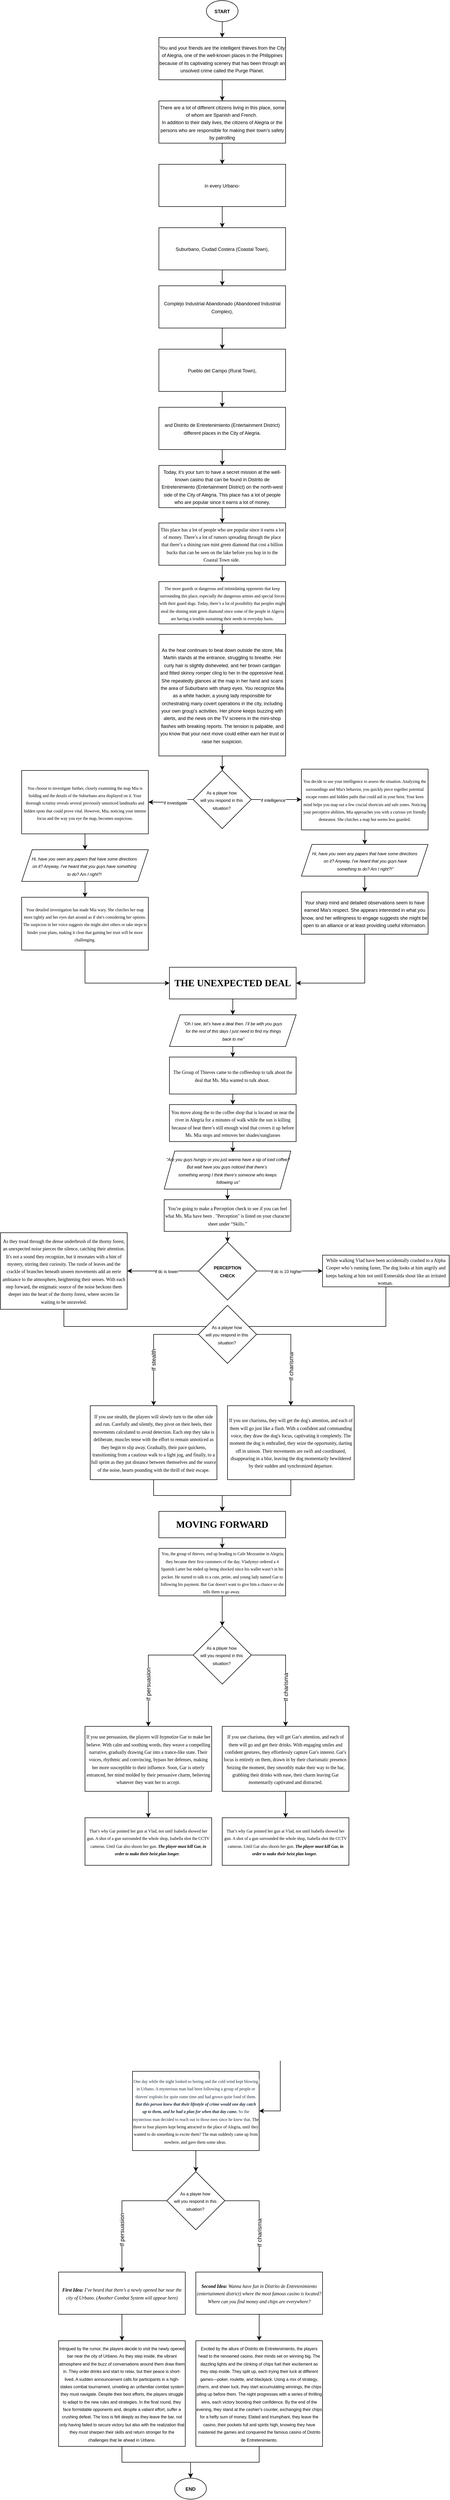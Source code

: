 <mxfile version="24.4.13" type="github">
  <diagram id="C5RBs43oDa-KdzZeNtuy" name="Page-1">
    <mxGraphModel dx="1835" dy="454" grid="1" gridSize="10" guides="1" tooltips="1" connect="1" arrows="1" fold="1" page="1" pageScale="1" pageWidth="827" pageHeight="1169" math="0" shadow="0">
      <root>
        <mxCell id="WIyWlLk6GJQsqaUBKTNV-0" />
        <mxCell id="WIyWlLk6GJQsqaUBKTNV-1" parent="WIyWlLk6GJQsqaUBKTNV-0" />
        <mxCell id="48kii7HsobEptYmwwad2-14" style="edgeStyle=orthogonalEdgeStyle;rounded=0;orthogonalLoop=1;jettySize=auto;html=1;" parent="WIyWlLk6GJQsqaUBKTNV-1" source="48kii7HsobEptYmwwad2-1" target="48kii7HsobEptYmwwad2-4" edge="1">
          <mxGeometry relative="1" as="geometry" />
        </mxCell>
        <mxCell id="48kii7HsobEptYmwwad2-1" value="&lt;span style=&quot;white-space-collapse: preserve;&quot;&gt;&lt;font style=&quot;font-size: 9px;&quot;&gt;You and your friends are the intelligent thieves from the City of Alegria, one of the well-known places in the Philippines because of its captivating scenery that has been through an unsolved crime called the Purge Planet.&lt;/font&gt;&lt;/span&gt;" style="rounded=0;whiteSpace=wrap;html=1;" parent="WIyWlLk6GJQsqaUBKTNV-1" vertex="1">
          <mxGeometry x="-110" y="170" width="240" height="80" as="geometry" />
        </mxCell>
        <mxCell id="48kii7HsobEptYmwwad2-22" style="edgeStyle=orthogonalEdgeStyle;rounded=0;orthogonalLoop=1;jettySize=auto;html=1;" parent="WIyWlLk6GJQsqaUBKTNV-1" source="48kii7HsobEptYmwwad2-2" target="48kii7HsobEptYmwwad2-1" edge="1">
          <mxGeometry relative="1" as="geometry">
            <mxPoint x="60" y="120" as="targetPoint" />
          </mxGeometry>
        </mxCell>
        <mxCell id="48kii7HsobEptYmwwad2-2" value="&lt;b&gt;&lt;font style=&quot;font-size: 9px;&quot;&gt;START&lt;/font&gt;&lt;/b&gt;" style="ellipse;whiteSpace=wrap;html=1;" parent="WIyWlLk6GJQsqaUBKTNV-1" vertex="1">
          <mxGeometry x="-20" y="100" width="60" height="40" as="geometry" />
        </mxCell>
        <mxCell id="48kii7HsobEptYmwwad2-15" style="edgeStyle=orthogonalEdgeStyle;rounded=0;orthogonalLoop=1;jettySize=auto;html=1;" parent="WIyWlLk6GJQsqaUBKTNV-1" source="48kii7HsobEptYmwwad2-4" target="48kii7HsobEptYmwwad2-5" edge="1">
          <mxGeometry relative="1" as="geometry" />
        </mxCell>
        <mxCell id="48kii7HsobEptYmwwad2-4" value="&lt;span&gt;&lt;/span&gt;&lt;span&gt;&lt;/span&gt;&lt;span style=&quot;white-space-collapse: preserve;&quot;&gt;&lt;font style=&quot;font-size: 9px;&quot;&gt;There are a lot of different citizens living in this place, some of whom are Spanish and French. &lt;br&gt;In addition to their daily lives, the citizens of Alegria or the persons who are responsible for making their town’s safety by patrolling&lt;/font&gt;&lt;/span&gt;" style="rounded=0;whiteSpace=wrap;html=1;" parent="WIyWlLk6GJQsqaUBKTNV-1" vertex="1">
          <mxGeometry x="-110" y="290" width="240" height="80" as="geometry" />
        </mxCell>
        <mxCell id="48kii7HsobEptYmwwad2-33" style="edgeStyle=orthogonalEdgeStyle;rounded=0;orthogonalLoop=1;jettySize=auto;html=1;" parent="WIyWlLk6GJQsqaUBKTNV-1" source="48kii7HsobEptYmwwad2-5" target="48kii7HsobEptYmwwad2-6" edge="1">
          <mxGeometry relative="1" as="geometry" />
        </mxCell>
        <mxCell id="48kii7HsobEptYmwwad2-5" value="&lt;span&gt;&lt;/span&gt;&lt;span&gt;&lt;/span&gt;&lt;span&gt;&lt;/span&gt;&lt;span style=&quot;white-space-collapse: preserve;&quot;&gt;&lt;font style=&quot;font-size: 9px;&quot;&gt;in every Urbano-&lt;/font&gt;&lt;/span&gt;" style="rounded=0;whiteSpace=wrap;html=1;" parent="WIyWlLk6GJQsqaUBKTNV-1" vertex="1">
          <mxGeometry x="-110" y="410" width="240" height="80" as="geometry" />
        </mxCell>
        <mxCell id="48kii7HsobEptYmwwad2-17" style="edgeStyle=orthogonalEdgeStyle;rounded=0;orthogonalLoop=1;jettySize=auto;html=1;" parent="WIyWlLk6GJQsqaUBKTNV-1" source="48kii7HsobEptYmwwad2-6" target="48kii7HsobEptYmwwad2-7" edge="1">
          <mxGeometry relative="1" as="geometry" />
        </mxCell>
        <mxCell id="48kii7HsobEptYmwwad2-6" value="&lt;span&gt;&lt;/span&gt;&lt;span&gt;&lt;/span&gt;&lt;span&gt;&lt;/span&gt;&lt;span style=&quot;white-space-collapse: preserve;&quot;&gt;&lt;font style=&quot;font-size: 9px;&quot;&gt;Suburbano, Ciudad Costera (Coastal Town),&lt;/font&gt;&lt;/span&gt;" style="rounded=0;whiteSpace=wrap;html=1;" parent="WIyWlLk6GJQsqaUBKTNV-1" vertex="1">
          <mxGeometry x="-110" y="530" width="240" height="80" as="geometry" />
        </mxCell>
        <mxCell id="48kii7HsobEptYmwwad2-18" style="edgeStyle=orthogonalEdgeStyle;rounded=0;orthogonalLoop=1;jettySize=auto;html=1;" parent="WIyWlLk6GJQsqaUBKTNV-1" source="48kii7HsobEptYmwwad2-7" target="48kii7HsobEptYmwwad2-8" edge="1">
          <mxGeometry relative="1" as="geometry" />
        </mxCell>
        <mxCell id="48kii7HsobEptYmwwad2-7" value="&lt;span&gt;&lt;/span&gt;&lt;span&gt;&lt;/span&gt;&lt;span&gt;&lt;/span&gt;&lt;span style=&quot;white-space-collapse: preserve;&quot;&gt;&lt;font style=&quot;font-size: 9px;&quot;&gt;Complejo Industrial Abandonado (Abandoned Industrial Complex),&lt;/font&gt;&lt;/span&gt;" style="rounded=0;whiteSpace=wrap;html=1;" parent="WIyWlLk6GJQsqaUBKTNV-1" vertex="1">
          <mxGeometry x="-110" y="640" width="240" height="80" as="geometry" />
        </mxCell>
        <mxCell id="48kii7HsobEptYmwwad2-19" style="edgeStyle=orthogonalEdgeStyle;rounded=0;orthogonalLoop=1;jettySize=auto;html=1;" parent="WIyWlLk6GJQsqaUBKTNV-1" source="48kii7HsobEptYmwwad2-8" target="48kii7HsobEptYmwwad2-9" edge="1">
          <mxGeometry relative="1" as="geometry" />
        </mxCell>
        <mxCell id="48kii7HsobEptYmwwad2-8" value="&lt;span&gt;&lt;/span&gt;&lt;span&gt;&lt;/span&gt;&lt;span&gt;&lt;/span&gt;&lt;span style=&quot;white-space-collapse: preserve;&quot;&gt;&lt;font style=&quot;font-size: 9px;&quot;&gt;Pueblo del Campo (Rural Town),&lt;/font&gt;&lt;/span&gt;" style="rounded=0;whiteSpace=wrap;html=1;" parent="WIyWlLk6GJQsqaUBKTNV-1" vertex="1">
          <mxGeometry x="-110" y="760" width="240" height="80" as="geometry" />
        </mxCell>
        <mxCell id="48kii7HsobEptYmwwad2-20" style="edgeStyle=orthogonalEdgeStyle;rounded=0;orthogonalLoop=1;jettySize=auto;html=1;" parent="WIyWlLk6GJQsqaUBKTNV-1" source="48kii7HsobEptYmwwad2-9" target="48kii7HsobEptYmwwad2-10" edge="1">
          <mxGeometry relative="1" as="geometry" />
        </mxCell>
        <mxCell id="48kii7HsobEptYmwwad2-9" value="&lt;span&gt;&lt;/span&gt;&lt;span&gt;&lt;/span&gt;&lt;span&gt;&lt;/span&gt;&lt;span style=&quot;white-space-collapse: preserve;&quot;&gt;&lt;font style=&quot;font-size: 9px;&quot;&gt;and Distrito de Entretenimiento (Entertainment District) different places in the City of Alegria.&lt;/font&gt;&lt;/span&gt;" style="rounded=0;whiteSpace=wrap;html=1;" parent="WIyWlLk6GJQsqaUBKTNV-1" vertex="1">
          <mxGeometry x="-110" y="870" width="240" height="80" as="geometry" />
        </mxCell>
        <mxCell id="48kii7HsobEptYmwwad2-24" style="edgeStyle=orthogonalEdgeStyle;rounded=0;orthogonalLoop=1;jettySize=auto;html=1;" parent="WIyWlLk6GJQsqaUBKTNV-1" source="48kii7HsobEptYmwwad2-10" target="48kii7HsobEptYmwwad2-23" edge="1">
          <mxGeometry relative="1" as="geometry" />
        </mxCell>
        <mxCell id="48kii7HsobEptYmwwad2-10" value="&lt;span&gt;&lt;/span&gt;&lt;span&gt;&lt;/span&gt;&lt;span&gt;&lt;/span&gt;&lt;span style=&quot;white-space-collapse: preserve;&quot;&gt;&lt;font style=&quot;font-size: 9px;&quot;&gt;Today, it’s your turn to have a secret mission at the well-known casino that can be found in Distrito de Entretenimiento (Entertainment District) on the north-west side of the City of Alegria. This place has a lot of people who are popular since it earns a lot of money.&lt;/font&gt;&lt;/span&gt;" style="rounded=0;whiteSpace=wrap;html=1;" parent="WIyWlLk6GJQsqaUBKTNV-1" vertex="1">
          <mxGeometry x="-110" y="980" width="240" height="80" as="geometry" />
        </mxCell>
        <mxCell id="48kii7HsobEptYmwwad2-34" style="edgeStyle=orthogonalEdgeStyle;rounded=0;orthogonalLoop=1;jettySize=auto;html=1;" parent="WIyWlLk6GJQsqaUBKTNV-1" source="48kii7HsobEptYmwwad2-23" target="48kii7HsobEptYmwwad2-25" edge="1">
          <mxGeometry relative="1" as="geometry" />
        </mxCell>
        <mxCell id="48kii7HsobEptYmwwad2-23" value="&lt;span&gt;&lt;/span&gt;&lt;span id=&quot;docs-internal-guid-4f8be528-7fff-176c-a7bf-f8670c133f67&quot;&gt;&lt;span style=&quot;font-family: &amp;quot;Times New Roman&amp;quot;, serif; background-color: transparent; font-variant-numeric: normal; font-variant-east-asian: normal; font-variant-alternates: normal; font-variant-position: normal; vertical-align: baseline; white-space-collapse: preserve;&quot;&gt;&lt;font style=&quot;font-size: 9px;&quot;&gt;This place has a lot of people who are popular since it earns a lot of money. There’s a lot of rumors spreading through the place that there’s a shining rare mint green diamond that cost a billion bucks that can be seen on the lake before you hop in to the Coastal Town side. &lt;/font&gt;&lt;/span&gt;&lt;/span&gt;" style="rounded=0;whiteSpace=wrap;html=1;" parent="WIyWlLk6GJQsqaUBKTNV-1" vertex="1">
          <mxGeometry x="-110" y="1089" width="240" height="80" as="geometry" />
        </mxCell>
        <mxCell id="48kii7HsobEptYmwwad2-53" style="edgeStyle=orthogonalEdgeStyle;rounded=0;orthogonalLoop=1;jettySize=auto;html=1;" parent="WIyWlLk6GJQsqaUBKTNV-1" source="48kii7HsobEptYmwwad2-25" target="48kii7HsobEptYmwwad2-52" edge="1">
          <mxGeometry relative="1" as="geometry" />
        </mxCell>
        <mxCell id="48kii7HsobEptYmwwad2-25" value="&lt;span&gt;&lt;/span&gt;&lt;span id=&quot;docs-internal-guid-4ef7a682-7fff-d99e-86c1-4532dfaaa815&quot;&gt;&lt;span style=&quot;font-family: &amp;quot;Times New Roman&amp;quot;, serif; background-color: transparent; font-variant-numeric: normal; font-variant-east-asian: normal; font-variant-alternates: normal; font-variant-position: normal; vertical-align: baseline; white-space-collapse: preserve;&quot;&gt;&lt;font style=&quot;font-size: 8px;&quot;&gt;The more guards or dangerous and intimidating opponents that keep surrounding this place, especially the dangerous armies and special forces with their guard dogs. Today, there’s a lot of possibility that peoples might steal the shining mint green diamond since some of the people in Algeria are having a trouble sustaining their needs in everyday basis.&lt;/font&gt;&lt;/span&gt;&lt;/span&gt;" style="rounded=0;whiteSpace=wrap;html=1;" parent="WIyWlLk6GJQsqaUBKTNV-1" vertex="1">
          <mxGeometry x="-110" y="1200" width="240" height="80" as="geometry" />
        </mxCell>
        <mxCell id="48kii7HsobEptYmwwad2-28" style="edgeStyle=orthogonalEdgeStyle;rounded=0;orthogonalLoop=1;jettySize=auto;html=1;entryX=0;entryY=0.5;entryDx=0;entryDy=0;" parent="WIyWlLk6GJQsqaUBKTNV-1" source="48kii7HsobEptYmwwad2-26" target="48kii7HsobEptYmwwad2-40" edge="1">
          <mxGeometry relative="1" as="geometry">
            <mxPoint x="145" y="1612.5" as="targetPoint" />
          </mxGeometry>
        </mxCell>
        <mxCell id="48kii7HsobEptYmwwad2-31" value="&lt;font style=&quot;font-size: 8px;&quot;&gt;if intelligence&lt;/font&gt;" style="edgeLabel;html=1;align=center;verticalAlign=middle;resizable=0;points=[];" parent="48kii7HsobEptYmwwad2-28" vertex="1" connectable="0">
          <mxGeometry x="-0.343" y="2" relative="1" as="geometry">
            <mxPoint x="10" y="2" as="offset" />
          </mxGeometry>
        </mxCell>
        <mxCell id="48kii7HsobEptYmwwad2-36" style="edgeStyle=orthogonalEdgeStyle;rounded=0;orthogonalLoop=1;jettySize=auto;html=1;entryX=1;entryY=0.5;entryDx=0;entryDy=0;" parent="WIyWlLk6GJQsqaUBKTNV-1" source="48kii7HsobEptYmwwad2-26" target="48kii7HsobEptYmwwad2-38" edge="1">
          <mxGeometry relative="1" as="geometry">
            <mxPoint x="-120" y="1612.5" as="targetPoint" />
          </mxGeometry>
        </mxCell>
        <mxCell id="48kii7HsobEptYmwwad2-37" value="&lt;font style=&quot;font-size: 8px;&quot;&gt;if investigate&lt;/font&gt;" style="edgeLabel;html=1;align=center;verticalAlign=middle;resizable=0;points=[];" parent="48kii7HsobEptYmwwad2-36" vertex="1" connectable="0">
          <mxGeometry x="0.44" y="1" relative="1" as="geometry">
            <mxPoint x="26" y="-1" as="offset" />
          </mxGeometry>
        </mxCell>
        <mxCell id="48kii7HsobEptYmwwad2-26" value="&lt;font style=&quot;font-size: 8px;&quot;&gt;As a player how&amp;nbsp;&lt;/font&gt;&lt;div&gt;&lt;font style=&quot;font-size: 8px;&quot;&gt;will you respond in this&amp;nbsp;&lt;/font&gt;&lt;div&gt;&lt;font style=&quot;font-size: 8px;&quot;&gt;situation?&amp;nbsp;&lt;/font&gt;&lt;/div&gt;&lt;/div&gt;" style="rhombus;whiteSpace=wrap;html=1;" parent="WIyWlLk6GJQsqaUBKTNV-1" vertex="1">
          <mxGeometry x="-45" y="1557.5" width="110" height="110" as="geometry" />
        </mxCell>
        <mxCell id="48kii7HsobEptYmwwad2-50" style="edgeStyle=orthogonalEdgeStyle;rounded=0;orthogonalLoop=1;jettySize=auto;html=1;" parent="WIyWlLk6GJQsqaUBKTNV-1" source="48kii7HsobEptYmwwad2-38" target="48kii7HsobEptYmwwad2-48" edge="1">
          <mxGeometry relative="1" as="geometry" />
        </mxCell>
        <mxCell id="48kii7HsobEptYmwwad2-38" value="&lt;span&gt;&lt;/span&gt;&lt;span id=&quot;docs-internal-guid-4ef7a682-7fff-d99e-86c1-4532dfaaa815&quot;&gt;&lt;span style=&quot;font-family: &amp;quot;Times New Roman&amp;quot;, serif; background-color: transparent; font-variant-numeric: normal; font-variant-east-asian: normal; font-variant-alternates: normal; font-variant-position: normal; vertical-align: baseline; white-space-collapse: preserve;&quot;&gt;&lt;font style=&quot;font-size: 8px;&quot;&gt;You choose to investigate further, closely examining the map Mia is holding and the details of the Suburbano area displayed on it. Your thorough scrutiny reveals several previously unnoticed landmarks and hidden spots that could prove vital. However, Mia, noticing your intense focus and the way you eye the map, becomes suspicious.&lt;/font&gt;&lt;/span&gt;&lt;/span&gt;" style="rounded=0;whiteSpace=wrap;html=1;" parent="WIyWlLk6GJQsqaUBKTNV-1" vertex="1">
          <mxGeometry x="-370" y="1557.5" width="240" height="120" as="geometry" />
        </mxCell>
        <mxCell id="48kii7HsobEptYmwwad2-41" style="edgeStyle=orthogonalEdgeStyle;rounded=0;orthogonalLoop=1;jettySize=auto;html=1;entryX=0.5;entryY=0;entryDx=0;entryDy=0;" parent="WIyWlLk6GJQsqaUBKTNV-1" source="48kii7HsobEptYmwwad2-40" target="48kii7HsobEptYmwwad2-43" edge="1">
          <mxGeometry relative="1" as="geometry">
            <mxPoint x="280.0" y="1697.5" as="targetPoint" />
          </mxGeometry>
        </mxCell>
        <mxCell id="48kii7HsobEptYmwwad2-40" value="&lt;span&gt;&lt;/span&gt;&lt;span id=&quot;docs-internal-guid-4ef7a682-7fff-d99e-86c1-4532dfaaa815&quot;&gt;&lt;span style=&quot;font-family: &amp;quot;Times New Roman&amp;quot;, serif; background-color: transparent; font-variant-numeric: normal; font-variant-east-asian: normal; font-variant-alternates: normal; font-variant-position: normal; vertical-align: baseline; white-space-collapse: preserve;&quot;&gt;&lt;font style=&quot;font-size: 8px;&quot;&gt;You decide to use your intelligence to assess the situation. Analyzing the surroundings and Mia&#39;s behavior, you quickly piece together potential escape routes and hidden paths that could aid in your heist. Your keen mind helps you map out a few crucial shortcuts and safe zones. Noticing your perceptive abilities, Mia approaches you with a curious yet friendly demeanor. She clutches a map but seems less guarded.&lt;/font&gt;&lt;/span&gt;&lt;/span&gt;" style="rounded=0;whiteSpace=wrap;html=1;" parent="WIyWlLk6GJQsqaUBKTNV-1" vertex="1">
          <mxGeometry x="160" y="1555" width="240" height="115" as="geometry" />
        </mxCell>
        <mxCell id="48kii7HsobEptYmwwad2-47" style="edgeStyle=orthogonalEdgeStyle;rounded=0;orthogonalLoop=1;jettySize=auto;html=1;entryX=0.5;entryY=0;entryDx=0;entryDy=0;" parent="WIyWlLk6GJQsqaUBKTNV-1" source="48kii7HsobEptYmwwad2-43" target="48kii7HsobEptYmwwad2-46" edge="1">
          <mxGeometry relative="1" as="geometry" />
        </mxCell>
        <mxCell id="48kii7HsobEptYmwwad2-43" value="&lt;font style=&quot;font-size: 8px;&quot;&gt;&lt;i&gt;Hi, have you seen any papers that have some directions&lt;/i&gt;&lt;/font&gt;&lt;div&gt;&lt;font style=&quot;font-size: 8px;&quot;&gt;&lt;i&gt;&amp;nbsp;on it? Anyway, I&#39;ve heard that you guys have&lt;/i&gt;&lt;/font&gt;&lt;/div&gt;&lt;div&gt;&lt;i&gt;&lt;font style=&quot;font-size: 8px;&quot;&gt;&amp;nbsp;something&amp;nbsp;&lt;/font&gt;&lt;span style=&quot;font-size: 8px; background-color: initial;&quot;&gt;to do? Am I right?!&quot;&lt;/span&gt;&lt;/i&gt;&lt;/div&gt;" style="shape=parallelogram;perimeter=parallelogramPerimeter;whiteSpace=wrap;html=1;fixedSize=1;" parent="WIyWlLk6GJQsqaUBKTNV-1" vertex="1">
          <mxGeometry x="160" y="1697.5" width="240" height="60" as="geometry" />
        </mxCell>
        <mxCell id="48kii7HsobEptYmwwad2-57" style="edgeStyle=orthogonalEdgeStyle;rounded=0;orthogonalLoop=1;jettySize=auto;html=1;entryX=1;entryY=0.5;entryDx=0;entryDy=0;" parent="WIyWlLk6GJQsqaUBKTNV-1" source="48kii7HsobEptYmwwad2-46" target="48kii7HsobEptYmwwad2-55" edge="1">
          <mxGeometry relative="1" as="geometry">
            <Array as="points">
              <mxPoint x="280" y="1960" />
            </Array>
          </mxGeometry>
        </mxCell>
        <mxCell id="48kii7HsobEptYmwwad2-46" value="&lt;span&gt;&lt;/span&gt;&lt;font style=&quot;font-size: 9px;&quot;&gt;Your sharp mind and detailed observations seem to have earned Mia&#39;s respect. She appears interested in what you know, and her willingness to engage suggests she might be open to an alliance or at least providing useful information.&lt;/font&gt;" style="rounded=0;whiteSpace=wrap;html=1;" parent="WIyWlLk6GJQsqaUBKTNV-1" vertex="1">
          <mxGeometry x="160" y="1787.5" width="240" height="80" as="geometry" />
        </mxCell>
        <mxCell id="48kii7HsobEptYmwwad2-51" style="edgeStyle=orthogonalEdgeStyle;rounded=0;orthogonalLoop=1;jettySize=auto;html=1;" parent="WIyWlLk6GJQsqaUBKTNV-1" source="48kii7HsobEptYmwwad2-48" target="48kii7HsobEptYmwwad2-49" edge="1">
          <mxGeometry relative="1" as="geometry" />
        </mxCell>
        <mxCell id="48kii7HsobEptYmwwad2-48" value="&lt;i&gt;&lt;font style=&quot;font-size: 8px;&quot;&gt;Hi, have you seen any papers that have some directions&amp;nbsp;&lt;/font&gt;&lt;/i&gt;&lt;div&gt;&lt;i&gt;&lt;font style=&quot;font-size: 8px;&quot;&gt;on it? Anyway, I&#39;ve heard that you guys have something&amp;nbsp;&lt;/font&gt;&lt;/i&gt;&lt;/div&gt;&lt;div&gt;&lt;i&gt;&lt;font style=&quot;font-size: 8px;&quot;&gt;to do? Am I right?!&amp;nbsp;&lt;/font&gt;&lt;/i&gt;&lt;/div&gt;" style="shape=parallelogram;perimeter=parallelogramPerimeter;whiteSpace=wrap;html=1;fixedSize=1;" parent="WIyWlLk6GJQsqaUBKTNV-1" vertex="1">
          <mxGeometry x="-370" y="1707.5" width="240" height="60" as="geometry" />
        </mxCell>
        <mxCell id="48kii7HsobEptYmwwad2-56" style="edgeStyle=orthogonalEdgeStyle;rounded=0;orthogonalLoop=1;jettySize=auto;html=1;entryX=0;entryY=0.5;entryDx=0;entryDy=0;" parent="WIyWlLk6GJQsqaUBKTNV-1" source="48kii7HsobEptYmwwad2-49" target="48kii7HsobEptYmwwad2-55" edge="1">
          <mxGeometry relative="1" as="geometry">
            <Array as="points">
              <mxPoint x="-250" y="1960" />
            </Array>
          </mxGeometry>
        </mxCell>
        <mxCell id="48kii7HsobEptYmwwad2-49" value="&lt;span&gt;&lt;/span&gt;&lt;span id=&quot;docs-internal-guid-4ef7a682-7fff-d99e-86c1-4532dfaaa815&quot;&gt;&lt;span style=&quot;font-family: &amp;quot;Times New Roman&amp;quot;, serif; background-color: transparent; font-variant-numeric: normal; font-variant-east-asian: normal; font-variant-alternates: normal; font-variant-position: normal; vertical-align: baseline; white-space-collapse: preserve;&quot;&gt;&lt;font style=&quot;font-size: 8px;&quot;&gt;Your detailed investigation has made Mia wary. She clutches her map more tightly and her eyes dart around as if she&#39;s considering her options. The suspicion in her voice suggests she might alert others or take steps to hinder your plans, making it clear that gaining her trust will be more challenging.&lt;/font&gt;&lt;/span&gt;&lt;/span&gt;" style="rounded=0;whiteSpace=wrap;html=1;" parent="WIyWlLk6GJQsqaUBKTNV-1" vertex="1">
          <mxGeometry x="-370" y="1797.5" width="240" height="100" as="geometry" />
        </mxCell>
        <mxCell id="48kii7HsobEptYmwwad2-54" style="edgeStyle=orthogonalEdgeStyle;rounded=0;orthogonalLoop=1;jettySize=auto;html=1;" parent="WIyWlLk6GJQsqaUBKTNV-1" source="48kii7HsobEptYmwwad2-52" target="48kii7HsobEptYmwwad2-26" edge="1">
          <mxGeometry relative="1" as="geometry" />
        </mxCell>
        <mxCell id="48kii7HsobEptYmwwad2-52" value="&lt;span&gt;&lt;/span&gt;&lt;font style=&quot;font-size: 9px;&quot;&gt;As the heat continues to beat down outside the store, Mia Martin stands at the entrance, struggling to breathe. Her curly hair is slightly disheveled, and her brown cardigan and fitted skinny romper cling to her in the oppressive heat. She repeatedly glances at the map in her hand and scans the area of Suburbano with sharp eyes. You recognize Mia as a white hacker, a young lady responsible for orchestrating many covert operations in the city, including your own group&#39;s activities. Her phone keeps buzzing with alerts, and the news on the TV screens in the mini-shop flashes with breaking reports. The tension is palpable, and you know that your next move could either earn her trust or raise her suspicion.&lt;/font&gt;" style="rounded=0;whiteSpace=wrap;html=1;" parent="WIyWlLk6GJQsqaUBKTNV-1" vertex="1">
          <mxGeometry x="-110" y="1300" width="240" height="230" as="geometry" />
        </mxCell>
        <mxCell id="48kii7HsobEptYmwwad2-61" style="edgeStyle=orthogonalEdgeStyle;rounded=0;orthogonalLoop=1;jettySize=auto;html=1;" parent="WIyWlLk6GJQsqaUBKTNV-1" source="48kii7HsobEptYmwwad2-55" target="48kii7HsobEptYmwwad2-60" edge="1">
          <mxGeometry relative="1" as="geometry" />
        </mxCell>
        <mxCell id="48kii7HsobEptYmwwad2-55" value="&lt;span&gt;&lt;/span&gt;&lt;span id=&quot;docs-internal-guid-4ef7a682-7fff-d99e-86c1-4532dfaaa815&quot;&gt;&lt;span style=&quot;font-family: &amp;quot;Times New Roman&amp;quot;, serif; background-color: transparent; font-variant-numeric: normal; font-variant-east-asian: normal; font-variant-alternates: normal; font-variant-position: normal; vertical-align: baseline; white-space-collapse: preserve;&quot;&gt;&lt;font style=&quot;font-size: 18px;&quot;&gt;&lt;b&gt;THE UNEXPECTED DEAL&lt;/b&gt;&lt;/font&gt;&lt;/span&gt;&lt;/span&gt;" style="rounded=0;whiteSpace=wrap;html=1;" parent="WIyWlLk6GJQsqaUBKTNV-1" vertex="1">
          <mxGeometry x="-90" y="1930" width="240" height="60" as="geometry" />
        </mxCell>
        <mxCell id="vWk4RYzjq7Nbljxg8Uhb-0" style="edgeStyle=orthogonalEdgeStyle;rounded=0;orthogonalLoop=1;jettySize=auto;html=1;" parent="WIyWlLk6GJQsqaUBKTNV-1" source="48kii7HsobEptYmwwad2-60" target="48kii7HsobEptYmwwad2-62" edge="1">
          <mxGeometry relative="1" as="geometry" />
        </mxCell>
        <mxCell id="48kii7HsobEptYmwwad2-60" value="&lt;span style=&quot;font-size: 8px;&quot;&gt;&lt;i&gt;“Oh I see, let’s have a deal then. I’ll be with you guys&lt;/i&gt;&lt;/span&gt;&lt;div&gt;&lt;span style=&quot;font-size: 8px;&quot;&gt;&lt;i&gt;&amp;nbsp;for the rest of this days I just need to find my things&lt;/i&gt;&lt;/span&gt;&lt;/div&gt;&lt;div&gt;&lt;span style=&quot;font-size: 8px;&quot;&gt;&lt;i&gt;&amp;nbsp;back to me”&lt;/i&gt;&lt;/span&gt;&lt;br&gt;&lt;/div&gt;" style="shape=parallelogram;perimeter=parallelogramPerimeter;whiteSpace=wrap;html=1;fixedSize=1;" parent="WIyWlLk6GJQsqaUBKTNV-1" vertex="1">
          <mxGeometry x="-90" y="2020" width="240" height="60" as="geometry" />
        </mxCell>
        <mxCell id="vWk4RYzjq7Nbljxg8Uhb-1" style="edgeStyle=orthogonalEdgeStyle;rounded=0;orthogonalLoop=1;jettySize=auto;html=1;" parent="WIyWlLk6GJQsqaUBKTNV-1" source="48kii7HsobEptYmwwad2-62" target="48kii7HsobEptYmwwad2-63" edge="1">
          <mxGeometry relative="1" as="geometry" />
        </mxCell>
        <mxCell id="48kii7HsobEptYmwwad2-62" value="&lt;span&gt;&lt;/span&gt;&lt;span id=&quot;docs-internal-guid-9dbe816c-7fff-2175-aaa6-e446ceecff5d&quot;&gt;&lt;span style=&quot;font-family: &amp;quot;Times New Roman&amp;quot;, serif; background-color: transparent; font-variant-numeric: normal; font-variant-east-asian: normal; font-variant-alternates: normal; font-variant-position: normal; vertical-align: baseline; white-space-collapse: preserve;&quot;&gt;&lt;font style=&quot;font-size: 9px;&quot;&gt;The Group of Thieves came to the coffeeshop to talk about the deal that Ms. Mia wanted to talk about. &lt;/font&gt;&lt;/span&gt;&lt;/span&gt;" style="rounded=0;whiteSpace=wrap;html=1;" parent="WIyWlLk6GJQsqaUBKTNV-1" vertex="1">
          <mxGeometry x="-90" y="2100" width="240" height="70" as="geometry" />
        </mxCell>
        <mxCell id="48kii7HsobEptYmwwad2-63" value="&lt;span&gt;&lt;/span&gt;&lt;span id=&quot;docs-internal-guid-9dbe816c-7fff-2175-aaa6-e446ceecff5d&quot;&gt;&lt;span style=&quot;font-family: &amp;quot;Times New Roman&amp;quot;, serif; background-color: transparent; font-variant-numeric: normal; font-variant-east-asian: normal; font-variant-alternates: normal; font-variant-position: normal; vertical-align: baseline; white-space-collapse: preserve;&quot;&gt;&lt;font style=&quot;font-size: 9px;&quot;&gt;You move along the to the coffee shop that is located on near the river in Alegria for a minutes of walk while the sun is killing because of heat there’s still enough wind that covers it up before Ms. Mia stops and removes her shades/sunglasses&lt;/font&gt;&lt;/span&gt;&lt;/span&gt;" style="rounded=0;whiteSpace=wrap;html=1;" parent="WIyWlLk6GJQsqaUBKTNV-1" vertex="1">
          <mxGeometry x="-90" y="2190" width="240" height="70" as="geometry" />
        </mxCell>
        <mxCell id="vWk4RYzjq7Nbljxg8Uhb-5" style="edgeStyle=orthogonalEdgeStyle;rounded=0;orthogonalLoop=1;jettySize=auto;html=1;entryX=0.5;entryY=0;entryDx=0;entryDy=0;" parent="WIyWlLk6GJQsqaUBKTNV-1" source="48kii7HsobEptYmwwad2-64" target="48kii7HsobEptYmwwad2-65" edge="1">
          <mxGeometry relative="1" as="geometry" />
        </mxCell>
        <mxCell id="48kii7HsobEptYmwwad2-64" value="&lt;div&gt;&lt;span style=&quot;font-size: 8px;&quot;&gt;&lt;i&gt;&amp;nbsp;“Are you guys hungry or you just wanna have a sip of iced coffee? But wait have you guys noticed that there’s&amp;nbsp;&lt;/i&gt;&lt;/span&gt;&lt;/div&gt;&lt;div&gt;&lt;span style=&quot;font-size: 8px;&quot;&gt;&lt;i&gt;something wrong I think there’s someone who keeps&lt;/i&gt;&lt;/span&gt;&lt;/div&gt;&lt;div&gt;&lt;span style=&quot;font-size: 8px;&quot;&gt;&lt;i&gt;&amp;nbsp;following us”&lt;/i&gt;&lt;/span&gt;&lt;br&gt;&lt;/div&gt;" style="shape=parallelogram;perimeter=parallelogramPerimeter;whiteSpace=wrap;html=1;fixedSize=1;" parent="WIyWlLk6GJQsqaUBKTNV-1" vertex="1">
          <mxGeometry x="-100" y="2278" width="240" height="72" as="geometry" />
        </mxCell>
        <mxCell id="jJsiZ15fsqgFTS8ckJMx-0" style="edgeStyle=orthogonalEdgeStyle;rounded=0;orthogonalLoop=1;jettySize=auto;html=1;" parent="WIyWlLk6GJQsqaUBKTNV-1" source="48kii7HsobEptYmwwad2-65" target="vWk4RYzjq7Nbljxg8Uhb-8" edge="1">
          <mxGeometry relative="1" as="geometry" />
        </mxCell>
        <mxCell id="48kii7HsobEptYmwwad2-65" value="&lt;span&gt;&lt;/span&gt;&lt;span id=&quot;docs-internal-guid-9dbe816c-7fff-2175-aaa6-e446ceecff5d&quot;&gt;&lt;span style=&quot;font-family: &amp;quot;Times New Roman&amp;quot;, serif; background-color: transparent; font-variant-numeric: normal; font-variant-east-asian: normal; font-variant-alternates: normal; font-variant-position: normal; vertical-align: baseline; white-space-collapse: preserve;&quot;&gt;&lt;font style=&quot;font-size: 9px;&quot;&gt;You’re going to make a Perception check to see if you can feel what Ms. Mia have been . &quot;Perception&quot; is listed on your character sheet under “Skills.”&lt;/font&gt;&lt;/span&gt;&lt;/span&gt;" style="rounded=0;whiteSpace=wrap;html=1;" parent="WIyWlLk6GJQsqaUBKTNV-1" vertex="1">
          <mxGeometry x="-100" y="2370" width="240" height="60" as="geometry" />
        </mxCell>
        <mxCell id="vWk4RYzjq7Nbljxg8Uhb-4" style="edgeStyle=orthogonalEdgeStyle;rounded=0;orthogonalLoop=1;jettySize=auto;html=1;entryX=0.542;entryY=0.022;entryDx=0;entryDy=0;entryPerimeter=0;" parent="WIyWlLk6GJQsqaUBKTNV-1" source="48kii7HsobEptYmwwad2-63" target="48kii7HsobEptYmwwad2-64" edge="1">
          <mxGeometry relative="1" as="geometry" />
        </mxCell>
        <mxCell id="ghF-6BT86m63EPEGOQ4o-1" style="edgeStyle=orthogonalEdgeStyle;rounded=0;orthogonalLoop=1;jettySize=auto;html=1;entryX=0;entryY=0.5;entryDx=0;entryDy=0;" parent="WIyWlLk6GJQsqaUBKTNV-1" source="vWk4RYzjq7Nbljxg8Uhb-8" target="ghF-6BT86m63EPEGOQ4o-6" edge="1">
          <mxGeometry relative="1" as="geometry">
            <mxPoint x="160" y="2505" as="targetPoint" />
          </mxGeometry>
        </mxCell>
        <mxCell id="ghF-6BT86m63EPEGOQ4o-2" value="&lt;font style=&quot;font-size: 8px;&quot;&gt;if dc is 10 higher&lt;/font&gt;" style="edgeLabel;html=1;align=center;verticalAlign=middle;resizable=0;points=[];" parent="ghF-6BT86m63EPEGOQ4o-1" vertex="1" connectable="0">
          <mxGeometry x="-0.578" y="-1" relative="1" as="geometry">
            <mxPoint x="29" y="-1" as="offset" />
          </mxGeometry>
        </mxCell>
        <mxCell id="ghF-6BT86m63EPEGOQ4o-3" style="edgeStyle=orthogonalEdgeStyle;rounded=0;orthogonalLoop=1;jettySize=auto;html=1;" parent="WIyWlLk6GJQsqaUBKTNV-1" source="vWk4RYzjq7Nbljxg8Uhb-8" target="ghF-6BT86m63EPEGOQ4o-5" edge="1">
          <mxGeometry relative="1" as="geometry">
            <mxPoint x="-110" y="2505" as="targetPoint" />
          </mxGeometry>
        </mxCell>
        <mxCell id="ghF-6BT86m63EPEGOQ4o-4" value="&lt;font style=&quot;font-size: 8px;&quot;&gt;if dc is lower&lt;/font&gt;" style="edgeLabel;html=1;align=center;verticalAlign=middle;resizable=0;points=[];" parent="ghF-6BT86m63EPEGOQ4o-3" vertex="1" connectable="0">
          <mxGeometry x="-0.09" relative="1" as="geometry">
            <mxPoint as="offset" />
          </mxGeometry>
        </mxCell>
        <mxCell id="vWk4RYzjq7Nbljxg8Uhb-8" value="&lt;span style=&quot;font-size: 8px;&quot;&gt;&lt;b&gt;PERCEPTION&lt;br&gt;CHECK&lt;/b&gt;&lt;/span&gt;" style="rhombus;whiteSpace=wrap;html=1;" parent="WIyWlLk6GJQsqaUBKTNV-1" vertex="1">
          <mxGeometry x="-35" y="2450" width="110" height="110" as="geometry" />
        </mxCell>
        <mxCell id="ghF-6BT86m63EPEGOQ4o-8" style="edgeStyle=orthogonalEdgeStyle;rounded=0;orthogonalLoop=1;jettySize=auto;html=1;" parent="WIyWlLk6GJQsqaUBKTNV-1" source="ghF-6BT86m63EPEGOQ4o-5" edge="1">
          <mxGeometry relative="1" as="geometry">
            <mxPoint y="2620" as="targetPoint" />
            <Array as="points">
              <mxPoint x="-290" y="2610" />
              <mxPoint x="1" y="2610" />
            </Array>
          </mxGeometry>
        </mxCell>
        <mxCell id="ghF-6BT86m63EPEGOQ4o-5" value="&lt;span&gt;&lt;/span&gt;&lt;span id=&quot;docs-internal-guid-9dbe816c-7fff-2175-aaa6-e446ceecff5d&quot;&gt;&lt;span style=&quot;font-family: &amp;quot;Times New Roman&amp;quot;, serif; background-color: transparent; font-variant-numeric: normal; font-variant-east-asian: normal; font-variant-alternates: normal; font-variant-position: normal; vertical-align: baseline; white-space-collapse: preserve;&quot;&gt;&lt;font style=&quot;font-size: 9px;&quot;&gt;As they tread through the dense underbrush of the thorny forest, an unexpected noise pierces the silence, catching their attention. It&#39;s not a sound they recognize, but it resonates with a hint of mystery, stirring their curiosity. The rustle of leaves and the crackle of branches beneath unseen movements add an eerie ambiance to the atmosphere, heightening their senses. With each step forward, the enigmatic source of the noise beckons them deeper into the heart of the thorny forest, where secrets lie waiting to be unraveled.&lt;/font&gt;&lt;/span&gt;&lt;/span&gt;" style="rounded=0;whiteSpace=wrap;html=1;" parent="WIyWlLk6GJQsqaUBKTNV-1" vertex="1">
          <mxGeometry x="-410" y="2432.5" width="240" height="145" as="geometry" />
        </mxCell>
        <mxCell id="ghF-6BT86m63EPEGOQ4o-10" style="edgeStyle=orthogonalEdgeStyle;rounded=0;orthogonalLoop=1;jettySize=auto;html=1;" parent="WIyWlLk6GJQsqaUBKTNV-1" source="ghF-6BT86m63EPEGOQ4o-6" edge="1">
          <mxGeometry relative="1" as="geometry">
            <mxPoint y="2610" as="targetPoint" />
            <Array as="points">
              <mxPoint x="320" y="2610" />
            </Array>
          </mxGeometry>
        </mxCell>
        <mxCell id="ghF-6BT86m63EPEGOQ4o-6" value="&lt;span&gt;&lt;/span&gt;&lt;span id=&quot;docs-internal-guid-9dbe816c-7fff-2175-aaa6-e446ceecff5d&quot;&gt;&lt;span style=&quot;font-family: &amp;quot;Times New Roman&amp;quot;, serif; background-color: transparent; font-variant-numeric: normal; font-variant-east-asian: normal; font-variant-alternates: normal; font-variant-position: normal; vertical-align: baseline; white-space-collapse: preserve;&quot;&gt;&lt;font style=&quot;font-size: 9px;&quot;&gt;While walking Vlad have been accidentally crashed to a Alpha Cooper who’s running faster, The dog looks at him angrily and keeps barking at him not until Esmeralda shout like an irritated woman. &lt;/font&gt;&lt;/span&gt;&lt;/span&gt;" style="rounded=0;whiteSpace=wrap;html=1;" parent="WIyWlLk6GJQsqaUBKTNV-1" vertex="1">
          <mxGeometry x="200" y="2475" width="240" height="60" as="geometry" />
        </mxCell>
        <mxCell id="ghF-6BT86m63EPEGOQ4o-12" style="edgeStyle=orthogonalEdgeStyle;rounded=0;orthogonalLoop=1;jettySize=auto;html=1;entryX=0.5;entryY=0;entryDx=0;entryDy=0;" parent="WIyWlLk6GJQsqaUBKTNV-1" source="ghF-6BT86m63EPEGOQ4o-7" target="ghF-6BT86m63EPEGOQ4o-14" edge="1">
          <mxGeometry relative="1" as="geometry">
            <mxPoint x="-120" y="2740" as="targetPoint" />
            <Array as="points">
              <mxPoint x="-120" y="2625" />
            </Array>
          </mxGeometry>
        </mxCell>
        <mxCell id="uCVlb8cVJ9TNwtC1Tqcg-2" value="If stealth" style="edgeLabel;html=1;align=center;verticalAlign=middle;resizable=0;points=[];rotation=-90;" parent="ghF-6BT86m63EPEGOQ4o-12" vertex="1" connectable="0">
          <mxGeometry x="0.085" y="1" relative="1" as="geometry">
            <mxPoint x="-1" y="14" as="offset" />
          </mxGeometry>
        </mxCell>
        <mxCell id="uCVlb8cVJ9TNwtC1Tqcg-1" style="edgeStyle=orthogonalEdgeStyle;rounded=0;orthogonalLoop=1;jettySize=auto;html=1;entryX=0.5;entryY=0;entryDx=0;entryDy=0;" parent="WIyWlLk6GJQsqaUBKTNV-1" source="ghF-6BT86m63EPEGOQ4o-7" target="uCVlb8cVJ9TNwtC1Tqcg-0" edge="1">
          <mxGeometry relative="1" as="geometry">
            <Array as="points">
              <mxPoint x="140" y="2625" />
            </Array>
          </mxGeometry>
        </mxCell>
        <mxCell id="uCVlb8cVJ9TNwtC1Tqcg-3" value="If charisma" style="edgeLabel;html=1;align=center;verticalAlign=middle;resizable=0;points=[];rotation=-90;" parent="uCVlb8cVJ9TNwtC1Tqcg-1" vertex="1" connectable="0">
          <mxGeometry x="0.141" y="-2" relative="1" as="geometry">
            <mxPoint x="2" y="12" as="offset" />
          </mxGeometry>
        </mxCell>
        <mxCell id="ghF-6BT86m63EPEGOQ4o-7" value="&lt;font style=&quot;font-size: 8px;&quot;&gt;As a player how&amp;nbsp;&lt;/font&gt;&lt;div&gt;&lt;font style=&quot;font-size: 8px;&quot;&gt;will you respond in this&amp;nbsp;&lt;/font&gt;&lt;div&gt;&lt;font style=&quot;font-size: 8px;&quot;&gt;situation?&amp;nbsp;&lt;/font&gt;&lt;/div&gt;&lt;/div&gt;" style="rhombus;whiteSpace=wrap;html=1;" parent="WIyWlLk6GJQsqaUBKTNV-1" vertex="1">
          <mxGeometry x="-35" y="2570" width="110" height="110" as="geometry" />
        </mxCell>
        <mxCell id="uCVlb8cVJ9TNwtC1Tqcg-8" style="edgeStyle=orthogonalEdgeStyle;rounded=0;orthogonalLoop=1;jettySize=auto;html=1;" parent="WIyWlLk6GJQsqaUBKTNV-1" source="ghF-6BT86m63EPEGOQ4o-14" target="uCVlb8cVJ9TNwtC1Tqcg-7" edge="1">
          <mxGeometry relative="1" as="geometry" />
        </mxCell>
        <mxCell id="ghF-6BT86m63EPEGOQ4o-14" value="&lt;span&gt;&lt;/span&gt;&lt;span id=&quot;docs-internal-guid-9dbe816c-7fff-2175-aaa6-e446ceecff5d&quot;&gt;&lt;span style=&quot;font-family: &amp;quot;Times New Roman&amp;quot;, serif; background-color: transparent; font-variant-numeric: normal; font-variant-east-asian: normal; font-variant-alternates: normal; font-variant-position: normal; vertical-align: baseline; white-space-collapse: preserve;&quot;&gt;&lt;font style=&quot;font-size: 9px;&quot;&gt;If you use stealth, the players will slowly turn to the other side and run. Carefully and silently, they pivot on their heels, their movements calculated to avoid detection. Each step they take is deliberate, muscles tense with the effort to remain unnoticed as they begin to slip away. Gradually, their pace quickens, transitioning from a cautious walk to a light jog, and finally, to a full sprint as they put distance between themselves and the source of the noise, hearts pounding with the thrill of their escape.&lt;/font&gt;&lt;/span&gt;&lt;/span&gt;" style="rounded=0;whiteSpace=wrap;html=1;" parent="WIyWlLk6GJQsqaUBKTNV-1" vertex="1">
          <mxGeometry x="-240" y="2760" width="240" height="140" as="geometry" />
        </mxCell>
        <mxCell id="uCVlb8cVJ9TNwtC1Tqcg-9" style="edgeStyle=orthogonalEdgeStyle;rounded=0;orthogonalLoop=1;jettySize=auto;html=1;entryX=0.5;entryY=0;entryDx=0;entryDy=0;" parent="WIyWlLk6GJQsqaUBKTNV-1" source="uCVlb8cVJ9TNwtC1Tqcg-0" target="uCVlb8cVJ9TNwtC1Tqcg-7" edge="1">
          <mxGeometry relative="1" as="geometry" />
        </mxCell>
        <mxCell id="uCVlb8cVJ9TNwtC1Tqcg-0" value="&lt;span&gt;&lt;/span&gt;&lt;span id=&quot;docs-internal-guid-9dbe816c-7fff-2175-aaa6-e446ceecff5d&quot;&gt;&lt;span style=&quot;font-family: &amp;quot;Times New Roman&amp;quot;, serif; background-color: transparent; font-variant-numeric: normal; font-variant-east-asian: normal; font-variant-alternates: normal; font-variant-position: normal; vertical-align: baseline; white-space-collapse: preserve;&quot;&gt;&lt;font style=&quot;font-size: 9px;&quot;&gt;If you use charisma, they will get the dog&#39;s attention, and each of them will go just like a flash. With a confident and commanding voice, they draw the dog&#39;s focus, captivating it completely. The moment the dog is enthralled, they seize the opportunity, darting off in unison. Their movements are swift and coordinated, disappearing in a blur, leaving the dog momentarily bewildered by their sudden and synchronized departure.&lt;/font&gt;&lt;/span&gt;&lt;/span&gt;" style="rounded=0;whiteSpace=wrap;html=1;" parent="WIyWlLk6GJQsqaUBKTNV-1" vertex="1">
          <mxGeometry x="20" y="2760" width="240" height="140" as="geometry" />
        </mxCell>
        <mxCell id="uCVlb8cVJ9TNwtC1Tqcg-24" style="edgeStyle=orthogonalEdgeStyle;rounded=0;orthogonalLoop=1;jettySize=auto;html=1;" parent="WIyWlLk6GJQsqaUBKTNV-1" source="uCVlb8cVJ9TNwtC1Tqcg-7" target="uCVlb8cVJ9TNwtC1Tqcg-10" edge="1">
          <mxGeometry relative="1" as="geometry" />
        </mxCell>
        <mxCell id="uCVlb8cVJ9TNwtC1Tqcg-7" value="&lt;span&gt;&lt;/span&gt;&lt;span id=&quot;docs-internal-guid-7afa188c-7fff-9990-d6df-7a07e2f7b8f1&quot;&gt;&lt;span style=&quot;font-family: &amp;quot;Times New Roman&amp;quot;, serif; background-color: transparent; font-variant-numeric: normal; font-variant-east-asian: normal; font-variant-alternates: normal; font-variant-position: normal; vertical-align: baseline; white-space-collapse: preserve;&quot;&gt;&lt;font style=&quot;font-size: 18px;&quot;&gt;&lt;b&gt;MOVING FORWARD&lt;/b&gt;&lt;/font&gt;&lt;/span&gt;&lt;/span&gt;" style="rounded=0;whiteSpace=wrap;html=1;" parent="WIyWlLk6GJQsqaUBKTNV-1" vertex="1">
          <mxGeometry x="-110" y="2960" width="240" height="50" as="geometry" />
        </mxCell>
        <mxCell id="uCVlb8cVJ9TNwtC1Tqcg-18" style="edgeStyle=orthogonalEdgeStyle;rounded=0;orthogonalLoop=1;jettySize=auto;html=1;entryX=0.5;entryY=0;entryDx=0;entryDy=0;" parent="WIyWlLk6GJQsqaUBKTNV-1" source="uCVlb8cVJ9TNwtC1Tqcg-10" target="uCVlb8cVJ9TNwtC1Tqcg-15" edge="1">
          <mxGeometry relative="1" as="geometry" />
        </mxCell>
        <mxCell id="uCVlb8cVJ9TNwtC1Tqcg-10" value="&lt;span&gt;&lt;/span&gt;&lt;span id=&quot;docs-internal-guid-8ea85782-7fff-ea93-23bf-06c66fc961e8&quot;&gt;&lt;span style=&quot;font-family: &amp;quot;Times New Roman&amp;quot;, serif; background-color: transparent; font-variant-numeric: normal; font-variant-east-asian: normal; font-variant-alternates: normal; font-variant-position: normal; vertical-align: baseline; white-space-collapse: preserve;&quot;&gt;&lt;font style=&quot;font-size: 8px;&quot;&gt;&amp;nbsp;You, the group of thieves, end up heading to Cafe Mezzanine in Alegria; they became their first customers of the day. Vladymyr ordered a 4 Spanish Latter but ended up being shocked since his wallet wasn’t in his pocket. He started to talk to a cute, petite, and young lady named Gar to following his payment. But Gar doesn&#39;t want to give him a chance so she tells them to go away. &lt;/font&gt;&lt;/span&gt;&lt;/span&gt;" style="rounded=0;whiteSpace=wrap;html=1;" parent="WIyWlLk6GJQsqaUBKTNV-1" vertex="1">
          <mxGeometry x="-110" y="3030" width="240" height="90" as="geometry" />
        </mxCell>
        <mxCell id="uCVlb8cVJ9TNwtC1Tqcg-11" style="edgeStyle=orthogonalEdgeStyle;rounded=0;orthogonalLoop=1;jettySize=auto;html=1;entryX=0.5;entryY=0;entryDx=0;entryDy=0;" parent="WIyWlLk6GJQsqaUBKTNV-1" source="uCVlb8cVJ9TNwtC1Tqcg-15" target="uCVlb8cVJ9TNwtC1Tqcg-16" edge="1">
          <mxGeometry relative="1" as="geometry">
            <mxPoint x="-130" y="3347" as="targetPoint" />
            <Array as="points">
              <mxPoint x="-130" y="3232" />
            </Array>
          </mxGeometry>
        </mxCell>
        <mxCell id="uCVlb8cVJ9TNwtC1Tqcg-12" value="If persuasion" style="edgeLabel;html=1;align=center;verticalAlign=middle;resizable=0;points=[];rotation=-90;" parent="uCVlb8cVJ9TNwtC1Tqcg-11" vertex="1" connectable="0">
          <mxGeometry x="0.085" y="1" relative="1" as="geometry">
            <mxPoint x="-1" y="21" as="offset" />
          </mxGeometry>
        </mxCell>
        <mxCell id="uCVlb8cVJ9TNwtC1Tqcg-13" style="edgeStyle=orthogonalEdgeStyle;rounded=0;orthogonalLoop=1;jettySize=auto;html=1;entryX=0.5;entryY=0;entryDx=0;entryDy=0;" parent="WIyWlLk6GJQsqaUBKTNV-1" source="uCVlb8cVJ9TNwtC1Tqcg-15" target="uCVlb8cVJ9TNwtC1Tqcg-17" edge="1">
          <mxGeometry relative="1" as="geometry">
            <Array as="points">
              <mxPoint x="130" y="3232" />
            </Array>
          </mxGeometry>
        </mxCell>
        <mxCell id="uCVlb8cVJ9TNwtC1Tqcg-14" value="If charisma" style="edgeLabel;html=1;align=center;verticalAlign=middle;resizable=0;points=[];rotation=-90;" parent="uCVlb8cVJ9TNwtC1Tqcg-13" vertex="1" connectable="0">
          <mxGeometry x="0.141" y="-2" relative="1" as="geometry">
            <mxPoint x="2" y="12" as="offset" />
          </mxGeometry>
        </mxCell>
        <mxCell id="uCVlb8cVJ9TNwtC1Tqcg-15" value="&lt;font style=&quot;font-size: 8px;&quot;&gt;As a player how&amp;nbsp;&lt;/font&gt;&lt;div&gt;&lt;font style=&quot;font-size: 8px;&quot;&gt;will you respond in this&amp;nbsp;&lt;/font&gt;&lt;div&gt;&lt;font style=&quot;font-size: 8px;&quot;&gt;situation?&amp;nbsp;&lt;/font&gt;&lt;/div&gt;&lt;/div&gt;" style="rhombus;whiteSpace=wrap;html=1;" parent="WIyWlLk6GJQsqaUBKTNV-1" vertex="1">
          <mxGeometry x="-45" y="3177" width="110" height="110" as="geometry" />
        </mxCell>
        <mxCell id="kneAseGpNHwroSivyvH5-4" style="edgeStyle=orthogonalEdgeStyle;rounded=0;orthogonalLoop=1;jettySize=auto;html=1;" edge="1" parent="WIyWlLk6GJQsqaUBKTNV-1" source="uCVlb8cVJ9TNwtC1Tqcg-16" target="kneAseGpNHwroSivyvH5-3">
          <mxGeometry relative="1" as="geometry" />
        </mxCell>
        <mxCell id="uCVlb8cVJ9TNwtC1Tqcg-16" value="&lt;span&gt;&lt;/span&gt;&lt;span id=&quot;docs-internal-guid-9dbe816c-7fff-2175-aaa6-e446ceecff5d&quot;&gt;&lt;span style=&quot;font-family: &amp;quot;Times New Roman&amp;quot;, serif; background-color: transparent; font-variant-numeric: normal; font-variant-east-asian: normal; font-variant-alternates: normal; font-variant-position: normal; vertical-align: baseline; white-space-collapse: preserve;&quot;&gt;&lt;font style=&quot;font-size: 9px;&quot;&gt;If you use persuasion, the players will hypnotize Gar to make her believe. With calm and soothing words, they weave a compelling narrative, gradually drawing Gar into a trance-like state. Their voices, rhythmic and convincing, bypass her defenses, making her more susceptible to their influence. Soon, Gar is utterly entranced, her mind molded by their persuasive charm, believing whatever they want her to accept.&lt;/font&gt;&lt;/span&gt;&lt;/span&gt;" style="rounded=0;whiteSpace=wrap;html=1;" parent="WIyWlLk6GJQsqaUBKTNV-1" vertex="1">
          <mxGeometry x="-250" y="3367" width="240" height="123" as="geometry" />
        </mxCell>
        <mxCell id="kneAseGpNHwroSivyvH5-1" style="edgeStyle=orthogonalEdgeStyle;rounded=0;orthogonalLoop=1;jettySize=auto;html=1;entryX=0.5;entryY=0;entryDx=0;entryDy=0;" edge="1" parent="WIyWlLk6GJQsqaUBKTNV-1" source="uCVlb8cVJ9TNwtC1Tqcg-17" target="uCVlb8cVJ9TNwtC1Tqcg-19">
          <mxGeometry relative="1" as="geometry" />
        </mxCell>
        <mxCell id="uCVlb8cVJ9TNwtC1Tqcg-17" value="&lt;span&gt;&lt;/span&gt;&lt;span id=&quot;docs-internal-guid-9dbe816c-7fff-2175-aaa6-e446ceecff5d&quot;&gt;&lt;span style=&quot;font-family: &amp;quot;Times New Roman&amp;quot;, serif; background-color: transparent; font-variant-numeric: normal; font-variant-east-asian: normal; font-variant-alternates: normal; font-variant-position: normal; vertical-align: baseline; white-space-collapse: preserve;&quot;&gt;&lt;font style=&quot;font-size: 9px;&quot;&gt;If you use charisma, they will get Gar&#39;s attention, and each of them will go and get their drinks. With engaging smiles and confident gestures, they effortlessly capture Gar&#39;s interest. Gar&#39;s focus is entirely on them, drawn in by their charismatic presence. Seizing the moment, they smoothly make their way to the bar, grabbing their drinks with ease, their charm leaving Gar momentarily captivated and distracted.&lt;/font&gt;&lt;/span&gt;&lt;/span&gt;" style="rounded=0;whiteSpace=wrap;html=1;" parent="WIyWlLk6GJQsqaUBKTNV-1" vertex="1">
          <mxGeometry x="10" y="3367" width="240" height="123" as="geometry" />
        </mxCell>
        <mxCell id="kneAseGpNHwroSivyvH5-2" style="edgeStyle=orthogonalEdgeStyle;rounded=0;orthogonalLoop=1;jettySize=auto;html=1;entryX=1;entryY=0.5;entryDx=0;entryDy=0;" edge="1" parent="WIyWlLk6GJQsqaUBKTNV-1" target="uCVlb8cVJ9TNwtC1Tqcg-22">
          <mxGeometry relative="1" as="geometry">
            <mxPoint x="120" y="4000" as="sourcePoint" />
            <Array as="points">
              <mxPoint x="120" y="4095" />
            </Array>
          </mxGeometry>
        </mxCell>
        <mxCell id="uCVlb8cVJ9TNwtC1Tqcg-19" value="&lt;span&gt;&lt;/span&gt;&lt;span id=&quot;docs-internal-guid-1e62a941-7fff-1e7c-afc4-4033c24962b3&quot;&gt;&lt;font style=&quot;font-size: 8px;&quot;&gt;&lt;span style=&quot;font-family: &amp;quot;Times New Roman&amp;quot;, serif; background-color: transparent; font-variant-numeric: normal; font-variant-east-asian: normal; font-variant-alternates: normal; font-variant-position: normal; vertical-align: baseline; white-space-collapse: preserve;&quot;&gt;That’s why Gar pointed her gun at Vlad, not until Isabella showed her gun. A shot of a gun surrounded the whole shop, Isabella shot the CCTV cameras. Until Gar also shoots her gun. &lt;/span&gt;&lt;span style=&quot;font-family: &amp;quot;Times New Roman&amp;quot;, serif; background-color: transparent; font-weight: 700; font-style: italic; font-variant-numeric: normal; font-variant-east-asian: normal; font-variant-alternates: normal; font-variant-position: normal; vertical-align: baseline; white-space-collapse: preserve;&quot;&gt;The player must kill Gar, in order to make their heist plan longer.&amp;nbsp; &lt;/span&gt;&lt;/font&gt;&lt;/span&gt;" style="rounded=0;whiteSpace=wrap;html=1;" parent="WIyWlLk6GJQsqaUBKTNV-1" vertex="1">
          <mxGeometry x="10" y="3540" width="240" height="90" as="geometry" />
        </mxCell>
        <mxCell id="uCVlb8cVJ9TNwtC1Tqcg-35" style="edgeStyle=orthogonalEdgeStyle;rounded=0;orthogonalLoop=1;jettySize=auto;html=1;" parent="WIyWlLk6GJQsqaUBKTNV-1" source="uCVlb8cVJ9TNwtC1Tqcg-22" target="uCVlb8cVJ9TNwtC1Tqcg-32" edge="1">
          <mxGeometry relative="1" as="geometry" />
        </mxCell>
        <mxCell id="uCVlb8cVJ9TNwtC1Tqcg-22" value="&lt;span&gt;&lt;/span&gt;&lt;span id=&quot;docs-internal-guid-11b0bfed-7fff-7595-1d7a-41605fff211b&quot;&gt;&lt;font style=&quot;font-size: 8px;&quot;&gt;&lt;span style=&quot;font-family: &amp;quot;Times New Roman&amp;quot;, serif; color: rgb(30, 41, 59); background-color: rgb(255, 255, 255); font-variant-numeric: normal; font-variant-east-asian: normal; font-variant-alternates: normal; font-variant-position: normal; vertical-align: baseline; white-space-collapse: preserve;&quot;&gt;One day while the night looked so boring and the cold wind kept blowing in Urbano. A mysterious man had been following a group of people or thieves&#39; exploits for quite some time and had grown quite fond of them. &lt;/span&gt;&lt;span style=&quot;font-family: &amp;quot;Times New Roman&amp;quot;, serif; color: rgb(30, 41, 59); background-color: rgb(255, 255, 255); font-weight: 700; font-style: italic; font-variant-numeric: normal; font-variant-east-asian: normal; font-variant-alternates: normal; font-variant-position: normal; vertical-align: baseline; white-space-collapse: preserve;&quot;&gt;But this person knew that their lifestyle of crime would one day catch up to them, and he had a plan for when that day came. &lt;/span&gt;&lt;span style=&quot;font-family: &amp;quot;Times New Roman&amp;quot;, serif; color: rgb(30, 41, 59); background-color: rgb(255, 255, 255); font-variant-numeric: normal; font-variant-east-asian: normal; font-variant-alternates: normal; font-variant-position: normal; vertical-align: baseline; white-space-collapse: preserve;&quot;&gt;So the mysterious man decided to reach out to those men since he knew that. &lt;/span&gt;&lt;span style=&quot;font-family: &amp;quot;Times New Roman&amp;quot;, serif; background-color: transparent; font-variant-numeric: normal; font-variant-east-asian: normal; font-variant-alternates: normal; font-variant-position: normal; vertical-align: baseline; white-space-collapse: preserve;&quot;&gt;The three to four players kept being attracted to the place of Alegria, until they wanted to do something to excite them? The man suddenly came up from nowhere, and gave them some ideas. &lt;/span&gt;&lt;/font&gt;&lt;/span&gt;" style="rounded=0;whiteSpace=wrap;html=1;" parent="WIyWlLk6GJQsqaUBKTNV-1" vertex="1">
          <mxGeometry x="-160" y="4020" width="240" height="150" as="geometry" />
        </mxCell>
        <mxCell id="uCVlb8cVJ9TNwtC1Tqcg-28" style="edgeStyle=orthogonalEdgeStyle;rounded=0;orthogonalLoop=1;jettySize=auto;html=1;entryX=0.5;entryY=0;entryDx=0;entryDy=0;" parent="WIyWlLk6GJQsqaUBKTNV-1" source="uCVlb8cVJ9TNwtC1Tqcg-32" target="uCVlb8cVJ9TNwtC1Tqcg-33" edge="1">
          <mxGeometry relative="1" as="geometry">
            <mxPoint x="-180" y="4380" as="targetPoint" />
            <Array as="points">
              <mxPoint x="-180" y="4265" />
            </Array>
          </mxGeometry>
        </mxCell>
        <mxCell id="uCVlb8cVJ9TNwtC1Tqcg-29" value="If persuasion" style="edgeLabel;html=1;align=center;verticalAlign=middle;resizable=0;points=[];rotation=-90;" parent="uCVlb8cVJ9TNwtC1Tqcg-28" vertex="1" connectable="0">
          <mxGeometry x="0.085" y="1" relative="1" as="geometry">
            <mxPoint x="-1" y="21" as="offset" />
          </mxGeometry>
        </mxCell>
        <mxCell id="uCVlb8cVJ9TNwtC1Tqcg-30" style="edgeStyle=orthogonalEdgeStyle;rounded=0;orthogonalLoop=1;jettySize=auto;html=1;entryX=0.5;entryY=0;entryDx=0;entryDy=0;" parent="WIyWlLk6GJQsqaUBKTNV-1" source="uCVlb8cVJ9TNwtC1Tqcg-32" target="uCVlb8cVJ9TNwtC1Tqcg-34" edge="1">
          <mxGeometry relative="1" as="geometry">
            <Array as="points">
              <mxPoint x="80" y="4265" />
            </Array>
          </mxGeometry>
        </mxCell>
        <mxCell id="uCVlb8cVJ9TNwtC1Tqcg-31" value="If charisma" style="edgeLabel;html=1;align=center;verticalAlign=middle;resizable=0;points=[];rotation=-90;" parent="uCVlb8cVJ9TNwtC1Tqcg-30" vertex="1" connectable="0">
          <mxGeometry x="0.141" y="-2" relative="1" as="geometry">
            <mxPoint x="2" y="12" as="offset" />
          </mxGeometry>
        </mxCell>
        <mxCell id="uCVlb8cVJ9TNwtC1Tqcg-32" value="&lt;font style=&quot;font-size: 8px;&quot;&gt;As a player how&amp;nbsp;&lt;/font&gt;&lt;div&gt;&lt;font style=&quot;font-size: 8px;&quot;&gt;will you respond in this&amp;nbsp;&lt;/font&gt;&lt;div&gt;&lt;font style=&quot;font-size: 8px;&quot;&gt;situation?&amp;nbsp;&lt;/font&gt;&lt;/div&gt;&lt;/div&gt;" style="rhombus;whiteSpace=wrap;html=1;" parent="WIyWlLk6GJQsqaUBKTNV-1" vertex="1">
          <mxGeometry x="-95" y="4210" width="110" height="110" as="geometry" />
        </mxCell>
        <mxCell id="uCVlb8cVJ9TNwtC1Tqcg-36" style="edgeStyle=orthogonalEdgeStyle;rounded=0;orthogonalLoop=1;jettySize=auto;html=1;entryX=0.5;entryY=0;entryDx=0;entryDy=0;" parent="WIyWlLk6GJQsqaUBKTNV-1" source="uCVlb8cVJ9TNwtC1Tqcg-33" target="uCVlb8cVJ9TNwtC1Tqcg-37" edge="1">
          <mxGeometry relative="1" as="geometry">
            <mxPoint x="-180.0" y="4520" as="targetPoint" />
          </mxGeometry>
        </mxCell>
        <mxCell id="uCVlb8cVJ9TNwtC1Tqcg-33" value="&lt;span&gt;&lt;/span&gt;&lt;span id=&quot;docs-internal-guid-5cf182dc-7fff-10a6-0df7-bcb75c96a3a4&quot;&gt;&lt;font style=&quot;font-size: 9px;&quot;&gt;&lt;span style=&quot;font-family: &amp;quot;Times New Roman&amp;quot;, serif; background-color: transparent; font-weight: 700; font-style: italic; font-variant-numeric: normal; font-variant-east-asian: normal; font-variant-alternates: normal; font-variant-position: normal; vertical-align: baseline; white-space-collapse: preserve;&quot;&gt;First Idea: &lt;/span&gt;&lt;span style=&quot;font-family: &amp;quot;Times New Roman&amp;quot;, serif; background-color: transparent; font-style: italic; font-variant-numeric: normal; font-variant-east-asian: normal; font-variant-alternates: normal; font-variant-position: normal; vertical-align: baseline; white-space-collapse: preserve;&quot;&gt;I’ve heard that there’s a newly opened bar near the city of Urbano. (Another Combat System will appear here)&lt;/span&gt;&lt;/font&gt;&lt;/span&gt;" style="rounded=0;whiteSpace=wrap;html=1;" parent="WIyWlLk6GJQsqaUBKTNV-1" vertex="1">
          <mxGeometry x="-300" y="4400" width="240" height="80" as="geometry" />
        </mxCell>
        <mxCell id="uCVlb8cVJ9TNwtC1Tqcg-40" style="edgeStyle=orthogonalEdgeStyle;rounded=0;orthogonalLoop=1;jettySize=auto;html=1;" parent="WIyWlLk6GJQsqaUBKTNV-1" source="uCVlb8cVJ9TNwtC1Tqcg-34" target="uCVlb8cVJ9TNwtC1Tqcg-39" edge="1">
          <mxGeometry relative="1" as="geometry" />
        </mxCell>
        <mxCell id="uCVlb8cVJ9TNwtC1Tqcg-34" value="&lt;span&gt;&lt;/span&gt;&lt;span id=&quot;docs-internal-guid-fb568c26-7fff-5086-55bc-ec146b29b86d&quot;&gt;&lt;font style=&quot;font-size: 9px;&quot;&gt;&lt;span style=&quot;font-family: &amp;quot;Times New Roman&amp;quot;, serif; background-color: transparent; font-weight: 700; font-style: italic; font-variant-numeric: normal; font-variant-east-asian: normal; font-variant-alternates: normal; font-variant-position: normal; vertical-align: baseline; white-space-collapse: preserve;&quot;&gt;Second Idea: &lt;/span&gt;&lt;span style=&quot;font-family: &amp;quot;Times New Roman&amp;quot;, serif; background-color: transparent; font-style: italic; font-variant-numeric: normal; font-variant-east-asian: normal; font-variant-alternates: normal; font-variant-position: normal; vertical-align: baseline; white-space-collapse: preserve;&quot;&gt;Wanna have fun in Distrito de Entretenimiento (entertainment district) where the most famous casino is located? Where can you find money and chips are everywhere?&lt;/span&gt;&lt;/font&gt;&lt;/span&gt;" style="rounded=0;whiteSpace=wrap;html=1;" parent="WIyWlLk6GJQsqaUBKTNV-1" vertex="1">
          <mxGeometry x="-40" y="4400" width="240" height="80" as="geometry" />
        </mxCell>
        <mxCell id="uCVlb8cVJ9TNwtC1Tqcg-45" style="edgeStyle=orthogonalEdgeStyle;rounded=0;orthogonalLoop=1;jettySize=auto;html=1;" parent="WIyWlLk6GJQsqaUBKTNV-1" source="uCVlb8cVJ9TNwtC1Tqcg-37" target="uCVlb8cVJ9TNwtC1Tqcg-44" edge="1">
          <mxGeometry relative="1" as="geometry" />
        </mxCell>
        <mxCell id="uCVlb8cVJ9TNwtC1Tqcg-37" value="&lt;span&gt;&lt;/span&gt;&lt;font style=&quot;font-size: 8px;&quot;&gt;Intrigued by the rumor, the players decide to visit the newly opened bar near the city of Urbano. As they step inside, the vibrant atmosphere and the buzz of conversations around them draw them in. They order drinks and start to relax, but their peace is short-lived. A sudden announcement calls for participants in a high-stakes combat tournament, unveiling an unfamiliar combat system they must navigate. Despite their best efforts, the players struggle to adapt to the new rules and strategies. In the final round, they face formidable opponents and, despite a valiant effort, suffer a crushing defeat. The loss is felt deeply as they leave the bar, not only having failed to secure victory but also with the realization that they must sharpen their skills and return stronger for the challenges that lie ahead in Urbano.&lt;/font&gt;" style="rounded=0;whiteSpace=wrap;html=1;" parent="WIyWlLk6GJQsqaUBKTNV-1" vertex="1">
          <mxGeometry x="-300" y="4530" width="240" height="200" as="geometry" />
        </mxCell>
        <mxCell id="uCVlb8cVJ9TNwtC1Tqcg-46" style="edgeStyle=orthogonalEdgeStyle;rounded=0;orthogonalLoop=1;jettySize=auto;html=1;" parent="WIyWlLk6GJQsqaUBKTNV-1" source="uCVlb8cVJ9TNwtC1Tqcg-39" target="uCVlb8cVJ9TNwtC1Tqcg-44" edge="1">
          <mxGeometry relative="1" as="geometry" />
        </mxCell>
        <mxCell id="uCVlb8cVJ9TNwtC1Tqcg-39" value="&lt;span&gt;&lt;/span&gt;&lt;font style=&quot;font-size: 8px;&quot;&gt;Excited by the allure of Distrito de Entretenimiento, the players head to the renowned casino, their minds set on winning big. The dazzling lights and the clinking of chips fuel their excitement as they step inside. They split up, each trying their luck at different games—poker, roulette, and blackjack. Using a mix of strategy, charm, and sheer luck, they start accumulating winnings, the chips piling up before them. The night progresses with a series of thrilling wins, each victory boosting their confidence. By the end of the evening, they stand at the cashier&#39;s counter, exchanging their chips for a hefty sum of money. Elated and triumphant, they leave the casino, their pockets full and spirits high, knowing they have mastered the games and conquered the famous casino of Distrito de Entretenimiento.&lt;/font&gt;" style="rounded=0;whiteSpace=wrap;html=1;" parent="WIyWlLk6GJQsqaUBKTNV-1" vertex="1">
          <mxGeometry x="-40" y="4530" width="240" height="200" as="geometry" />
        </mxCell>
        <mxCell id="uCVlb8cVJ9TNwtC1Tqcg-44" value="&lt;b&gt;&lt;font style=&quot;font-size: 9px;&quot;&gt;END&lt;/font&gt;&lt;/b&gt;" style="ellipse;whiteSpace=wrap;html=1;" parent="WIyWlLk6GJQsqaUBKTNV-1" vertex="1">
          <mxGeometry x="-80" y="4790" width="60" height="40" as="geometry" />
        </mxCell>
        <mxCell id="kneAseGpNHwroSivyvH5-3" value="&lt;span&gt;&lt;/span&gt;&lt;span id=&quot;docs-internal-guid-1e62a941-7fff-1e7c-afc4-4033c24962b3&quot;&gt;&lt;font style=&quot;font-size: 8px;&quot;&gt;&lt;span style=&quot;font-family: &amp;quot;Times New Roman&amp;quot;, serif; background-color: transparent; font-variant-numeric: normal; font-variant-east-asian: normal; font-variant-alternates: normal; font-variant-position: normal; vertical-align: baseline; white-space-collapse: preserve;&quot;&gt;That’s why Gar pointed her gun at Vlad, not until Isabella showed her gun. A shot of a gun surrounded the whole shop, Isabella shot the CCTV cameras. Until Gar also shoots her gun. &lt;/span&gt;&lt;span style=&quot;font-family: &amp;quot;Times New Roman&amp;quot;, serif; background-color: transparent; font-weight: 700; font-style: italic; font-variant-numeric: normal; font-variant-east-asian: normal; font-variant-alternates: normal; font-variant-position: normal; vertical-align: baseline; white-space-collapse: preserve;&quot;&gt;The player must kill Gar, in order to make their heist plan longer.&amp;nbsp; &lt;/span&gt;&lt;/font&gt;&lt;/span&gt;" style="rounded=0;whiteSpace=wrap;html=1;" vertex="1" parent="WIyWlLk6GJQsqaUBKTNV-1">
          <mxGeometry x="-250" y="3540" width="240" height="90" as="geometry" />
        </mxCell>
      </root>
    </mxGraphModel>
  </diagram>
</mxfile>
